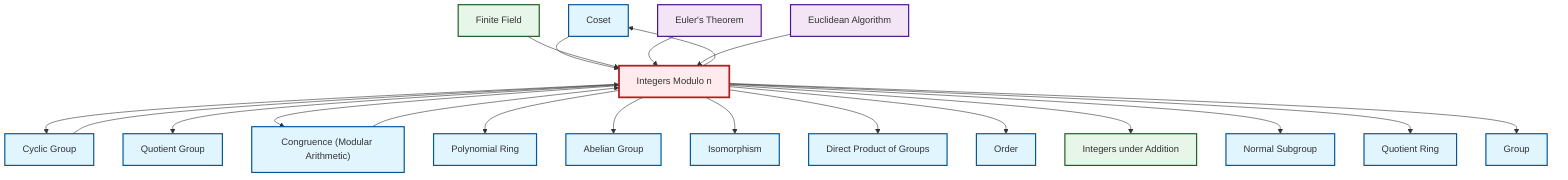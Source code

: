graph TD
    classDef definition fill:#e1f5fe,stroke:#01579b,stroke-width:2px
    classDef theorem fill:#f3e5f5,stroke:#4a148c,stroke-width:2px
    classDef axiom fill:#fff3e0,stroke:#e65100,stroke-width:2px
    classDef example fill:#e8f5e9,stroke:#1b5e20,stroke-width:2px
    classDef current fill:#ffebee,stroke:#b71c1c,stroke-width:3px
    def-direct-product["Direct Product of Groups"]:::definition
    def-isomorphism["Isomorphism"]:::definition
    def-normal-subgroup["Normal Subgroup"]:::definition
    def-quotient-ring["Quotient Ring"]:::definition
    def-group["Group"]:::definition
    def-order["Order"]:::definition
    def-coset["Coset"]:::definition
    ex-finite-field["Finite Field"]:::example
    def-polynomial-ring["Polynomial Ring"]:::definition
    def-abelian-group["Abelian Group"]:::definition
    thm-euclidean-algorithm["Euclidean Algorithm"]:::theorem
    def-cyclic-group["Cyclic Group"]:::definition
    def-congruence["Congruence (Modular Arithmetic)"]:::definition
    ex-integers-addition["Integers under Addition"]:::example
    ex-quotient-integers-mod-n["Integers Modulo n"]:::example
    def-quotient-group["Quotient Group"]:::definition
    thm-euler["Euler's Theorem"]:::theorem
    ex-quotient-integers-mod-n --> def-cyclic-group
    def-coset --> ex-quotient-integers-mod-n
    ex-quotient-integers-mod-n --> def-quotient-group
    ex-quotient-integers-mod-n --> def-congruence
    ex-finite-field --> ex-quotient-integers-mod-n
    ex-quotient-integers-mod-n --> def-polynomial-ring
    ex-quotient-integers-mod-n --> def-abelian-group
    ex-quotient-integers-mod-n --> def-isomorphism
    thm-euler --> ex-quotient-integers-mod-n
    ex-quotient-integers-mod-n --> def-coset
    thm-euclidean-algorithm --> ex-quotient-integers-mod-n
    ex-quotient-integers-mod-n --> def-direct-product
    ex-quotient-integers-mod-n --> def-order
    def-cyclic-group --> ex-quotient-integers-mod-n
    ex-quotient-integers-mod-n --> ex-integers-addition
    ex-quotient-integers-mod-n --> def-normal-subgroup
    ex-quotient-integers-mod-n --> def-quotient-ring
    def-congruence --> ex-quotient-integers-mod-n
    ex-quotient-integers-mod-n --> def-group
    class ex-quotient-integers-mod-n current